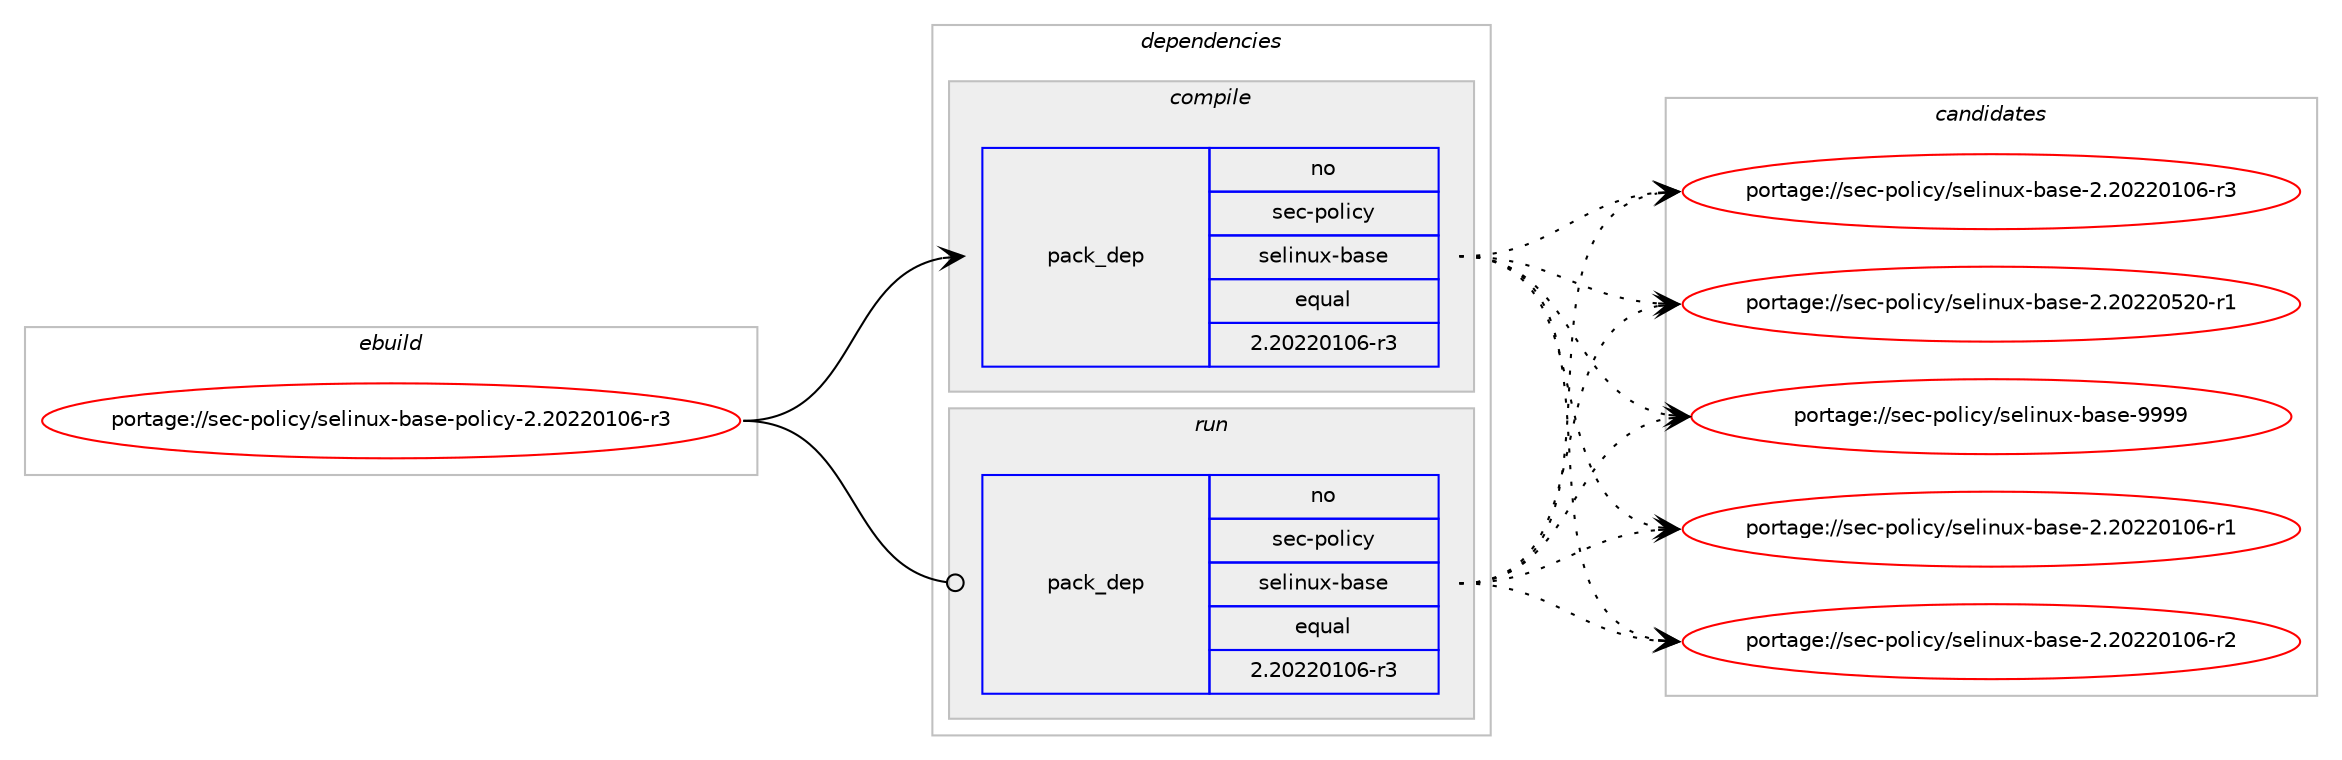 digraph prolog {

# *************
# Graph options
# *************

newrank=true;
concentrate=true;
compound=true;
graph [rankdir=LR,fontname=Helvetica,fontsize=10,ranksep=1.5];#, ranksep=2.5, nodesep=0.2];
edge  [arrowhead=vee];
node  [fontname=Helvetica,fontsize=10];

# **********
# The ebuild
# **********

subgraph cluster_leftcol {
color=gray;
rank=same;
label=<<i>ebuild</i>>;
id [label="portage://sec-policy/selinux-base-policy-2.20220106-r3", color=red, width=4, href="../sec-policy/selinux-base-policy-2.20220106-r3.svg"];
}

# ****************
# The dependencies
# ****************

subgraph cluster_midcol {
color=gray;
label=<<i>dependencies</i>>;
subgraph cluster_compile {
fillcolor="#eeeeee";
style=filled;
label=<<i>compile</i>>;
subgraph pack110 {
dependency206 [label=<<TABLE BORDER="0" CELLBORDER="1" CELLSPACING="0" CELLPADDING="4" WIDTH="220"><TR><TD ROWSPAN="6" CELLPADDING="30">pack_dep</TD></TR><TR><TD WIDTH="110">no</TD></TR><TR><TD>sec-policy</TD></TR><TR><TD>selinux-base</TD></TR><TR><TD>equal</TD></TR><TR><TD>2.20220106-r3</TD></TR></TABLE>>, shape=none, color=blue];
}
id:e -> dependency206:w [weight=20,style="solid",arrowhead="vee"];
}
subgraph cluster_compileandrun {
fillcolor="#eeeeee";
style=filled;
label=<<i>compile and run</i>>;
}
subgraph cluster_run {
fillcolor="#eeeeee";
style=filled;
label=<<i>run</i>>;
subgraph pack111 {
dependency207 [label=<<TABLE BORDER="0" CELLBORDER="1" CELLSPACING="0" CELLPADDING="4" WIDTH="220"><TR><TD ROWSPAN="6" CELLPADDING="30">pack_dep</TD></TR><TR><TD WIDTH="110">no</TD></TR><TR><TD>sec-policy</TD></TR><TR><TD>selinux-base</TD></TR><TR><TD>equal</TD></TR><TR><TD>2.20220106-r3</TD></TR></TABLE>>, shape=none, color=blue];
}
id:e -> dependency207:w [weight=20,style="solid",arrowhead="odot"];
}
}

# **************
# The candidates
# **************

subgraph cluster_choices {
rank=same;
color=gray;
label=<<i>candidates</i>>;

subgraph choice110 {
color=black;
nodesep=1;
choice1151019945112111108105991214711510110810511011712045989711510145504650485050484948544511449 [label="portage://sec-policy/selinux-base-2.20220106-r1", color=red, width=4,href="../sec-policy/selinux-base-2.20220106-r1.svg"];
choice1151019945112111108105991214711510110810511011712045989711510145504650485050484948544511450 [label="portage://sec-policy/selinux-base-2.20220106-r2", color=red, width=4,href="../sec-policy/selinux-base-2.20220106-r2.svg"];
choice1151019945112111108105991214711510110810511011712045989711510145504650485050484948544511451 [label="portage://sec-policy/selinux-base-2.20220106-r3", color=red, width=4,href="../sec-policy/selinux-base-2.20220106-r3.svg"];
choice1151019945112111108105991214711510110810511011712045989711510145504650485050485350484511449 [label="portage://sec-policy/selinux-base-2.20220520-r1", color=red, width=4,href="../sec-policy/selinux-base-2.20220520-r1.svg"];
choice115101994511211110810599121471151011081051101171204598971151014557575757 [label="portage://sec-policy/selinux-base-9999", color=red, width=4,href="../sec-policy/selinux-base-9999.svg"];
dependency206:e -> choice1151019945112111108105991214711510110810511011712045989711510145504650485050484948544511449:w [style=dotted,weight="100"];
dependency206:e -> choice1151019945112111108105991214711510110810511011712045989711510145504650485050484948544511450:w [style=dotted,weight="100"];
dependency206:e -> choice1151019945112111108105991214711510110810511011712045989711510145504650485050484948544511451:w [style=dotted,weight="100"];
dependency206:e -> choice1151019945112111108105991214711510110810511011712045989711510145504650485050485350484511449:w [style=dotted,weight="100"];
dependency206:e -> choice115101994511211110810599121471151011081051101171204598971151014557575757:w [style=dotted,weight="100"];
}
subgraph choice111 {
color=black;
nodesep=1;
choice1151019945112111108105991214711510110810511011712045989711510145504650485050484948544511449 [label="portage://sec-policy/selinux-base-2.20220106-r1", color=red, width=4,href="../sec-policy/selinux-base-2.20220106-r1.svg"];
choice1151019945112111108105991214711510110810511011712045989711510145504650485050484948544511450 [label="portage://sec-policy/selinux-base-2.20220106-r2", color=red, width=4,href="../sec-policy/selinux-base-2.20220106-r2.svg"];
choice1151019945112111108105991214711510110810511011712045989711510145504650485050484948544511451 [label="portage://sec-policy/selinux-base-2.20220106-r3", color=red, width=4,href="../sec-policy/selinux-base-2.20220106-r3.svg"];
choice1151019945112111108105991214711510110810511011712045989711510145504650485050485350484511449 [label="portage://sec-policy/selinux-base-2.20220520-r1", color=red, width=4,href="../sec-policy/selinux-base-2.20220520-r1.svg"];
choice115101994511211110810599121471151011081051101171204598971151014557575757 [label="portage://sec-policy/selinux-base-9999", color=red, width=4,href="../sec-policy/selinux-base-9999.svg"];
dependency207:e -> choice1151019945112111108105991214711510110810511011712045989711510145504650485050484948544511449:w [style=dotted,weight="100"];
dependency207:e -> choice1151019945112111108105991214711510110810511011712045989711510145504650485050484948544511450:w [style=dotted,weight="100"];
dependency207:e -> choice1151019945112111108105991214711510110810511011712045989711510145504650485050484948544511451:w [style=dotted,weight="100"];
dependency207:e -> choice1151019945112111108105991214711510110810511011712045989711510145504650485050485350484511449:w [style=dotted,weight="100"];
dependency207:e -> choice115101994511211110810599121471151011081051101171204598971151014557575757:w [style=dotted,weight="100"];
}
}

}

